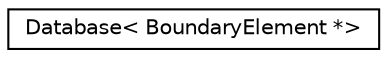 digraph "Graphical Class Hierarchy"
{
 // INTERACTIVE_SVG=YES
  edge [fontname="Helvetica",fontsize="10",labelfontname="Helvetica",labelfontsize="10"];
  node [fontname="Helvetica",fontsize="10",shape=record];
  rankdir="LR";
  Node0 [label="Database\< BoundaryElement *\>",height=0.2,width=0.4,color="black", fillcolor="white", style="filled",URL="$classDatabase.html"];
}
